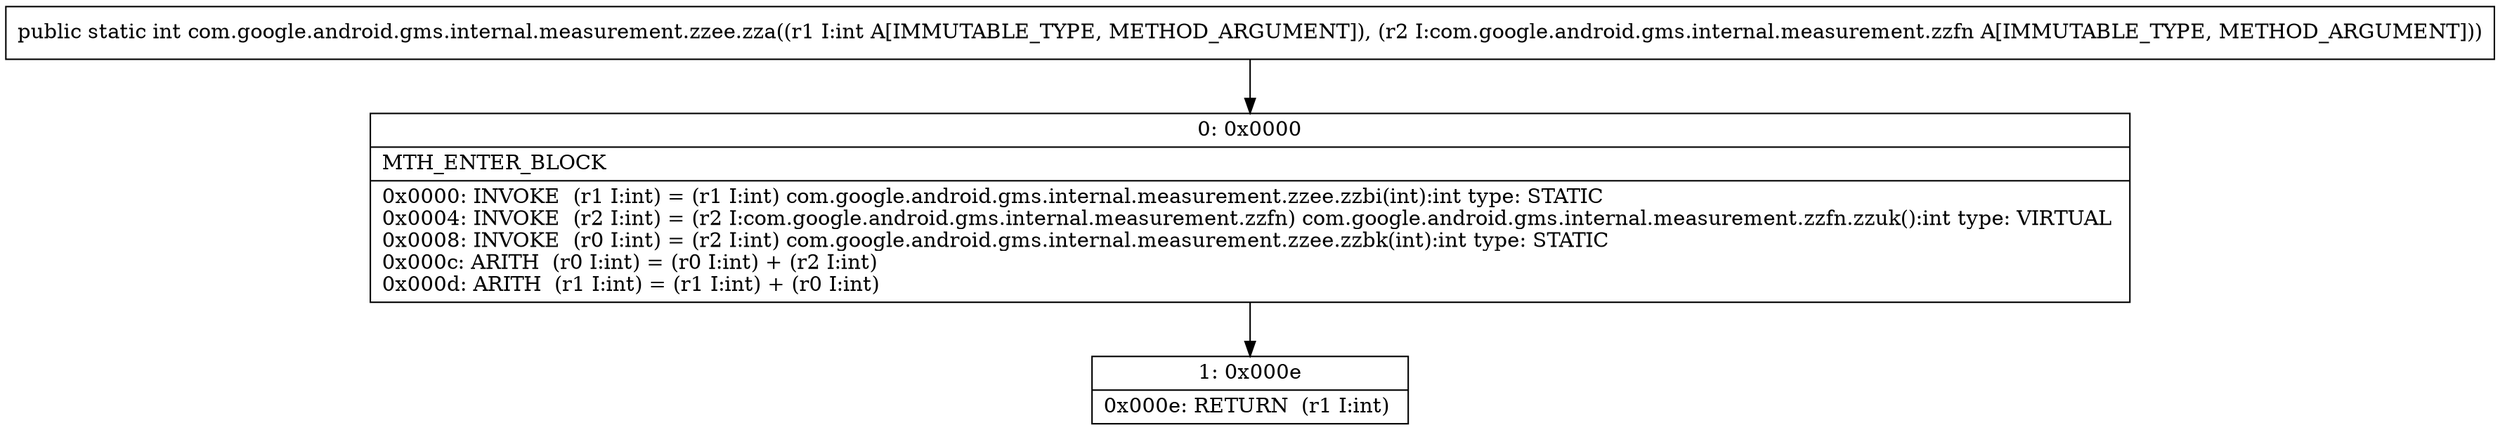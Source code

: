 digraph "CFG forcom.google.android.gms.internal.measurement.zzee.zza(ILcom\/google\/android\/gms\/internal\/measurement\/zzfn;)I" {
Node_0 [shape=record,label="{0\:\ 0x0000|MTH_ENTER_BLOCK\l|0x0000: INVOKE  (r1 I:int) = (r1 I:int) com.google.android.gms.internal.measurement.zzee.zzbi(int):int type: STATIC \l0x0004: INVOKE  (r2 I:int) = (r2 I:com.google.android.gms.internal.measurement.zzfn) com.google.android.gms.internal.measurement.zzfn.zzuk():int type: VIRTUAL \l0x0008: INVOKE  (r0 I:int) = (r2 I:int) com.google.android.gms.internal.measurement.zzee.zzbk(int):int type: STATIC \l0x000c: ARITH  (r0 I:int) = (r0 I:int) + (r2 I:int) \l0x000d: ARITH  (r1 I:int) = (r1 I:int) + (r0 I:int) \l}"];
Node_1 [shape=record,label="{1\:\ 0x000e|0x000e: RETURN  (r1 I:int) \l}"];
MethodNode[shape=record,label="{public static int com.google.android.gms.internal.measurement.zzee.zza((r1 I:int A[IMMUTABLE_TYPE, METHOD_ARGUMENT]), (r2 I:com.google.android.gms.internal.measurement.zzfn A[IMMUTABLE_TYPE, METHOD_ARGUMENT])) }"];
MethodNode -> Node_0;
Node_0 -> Node_1;
}

